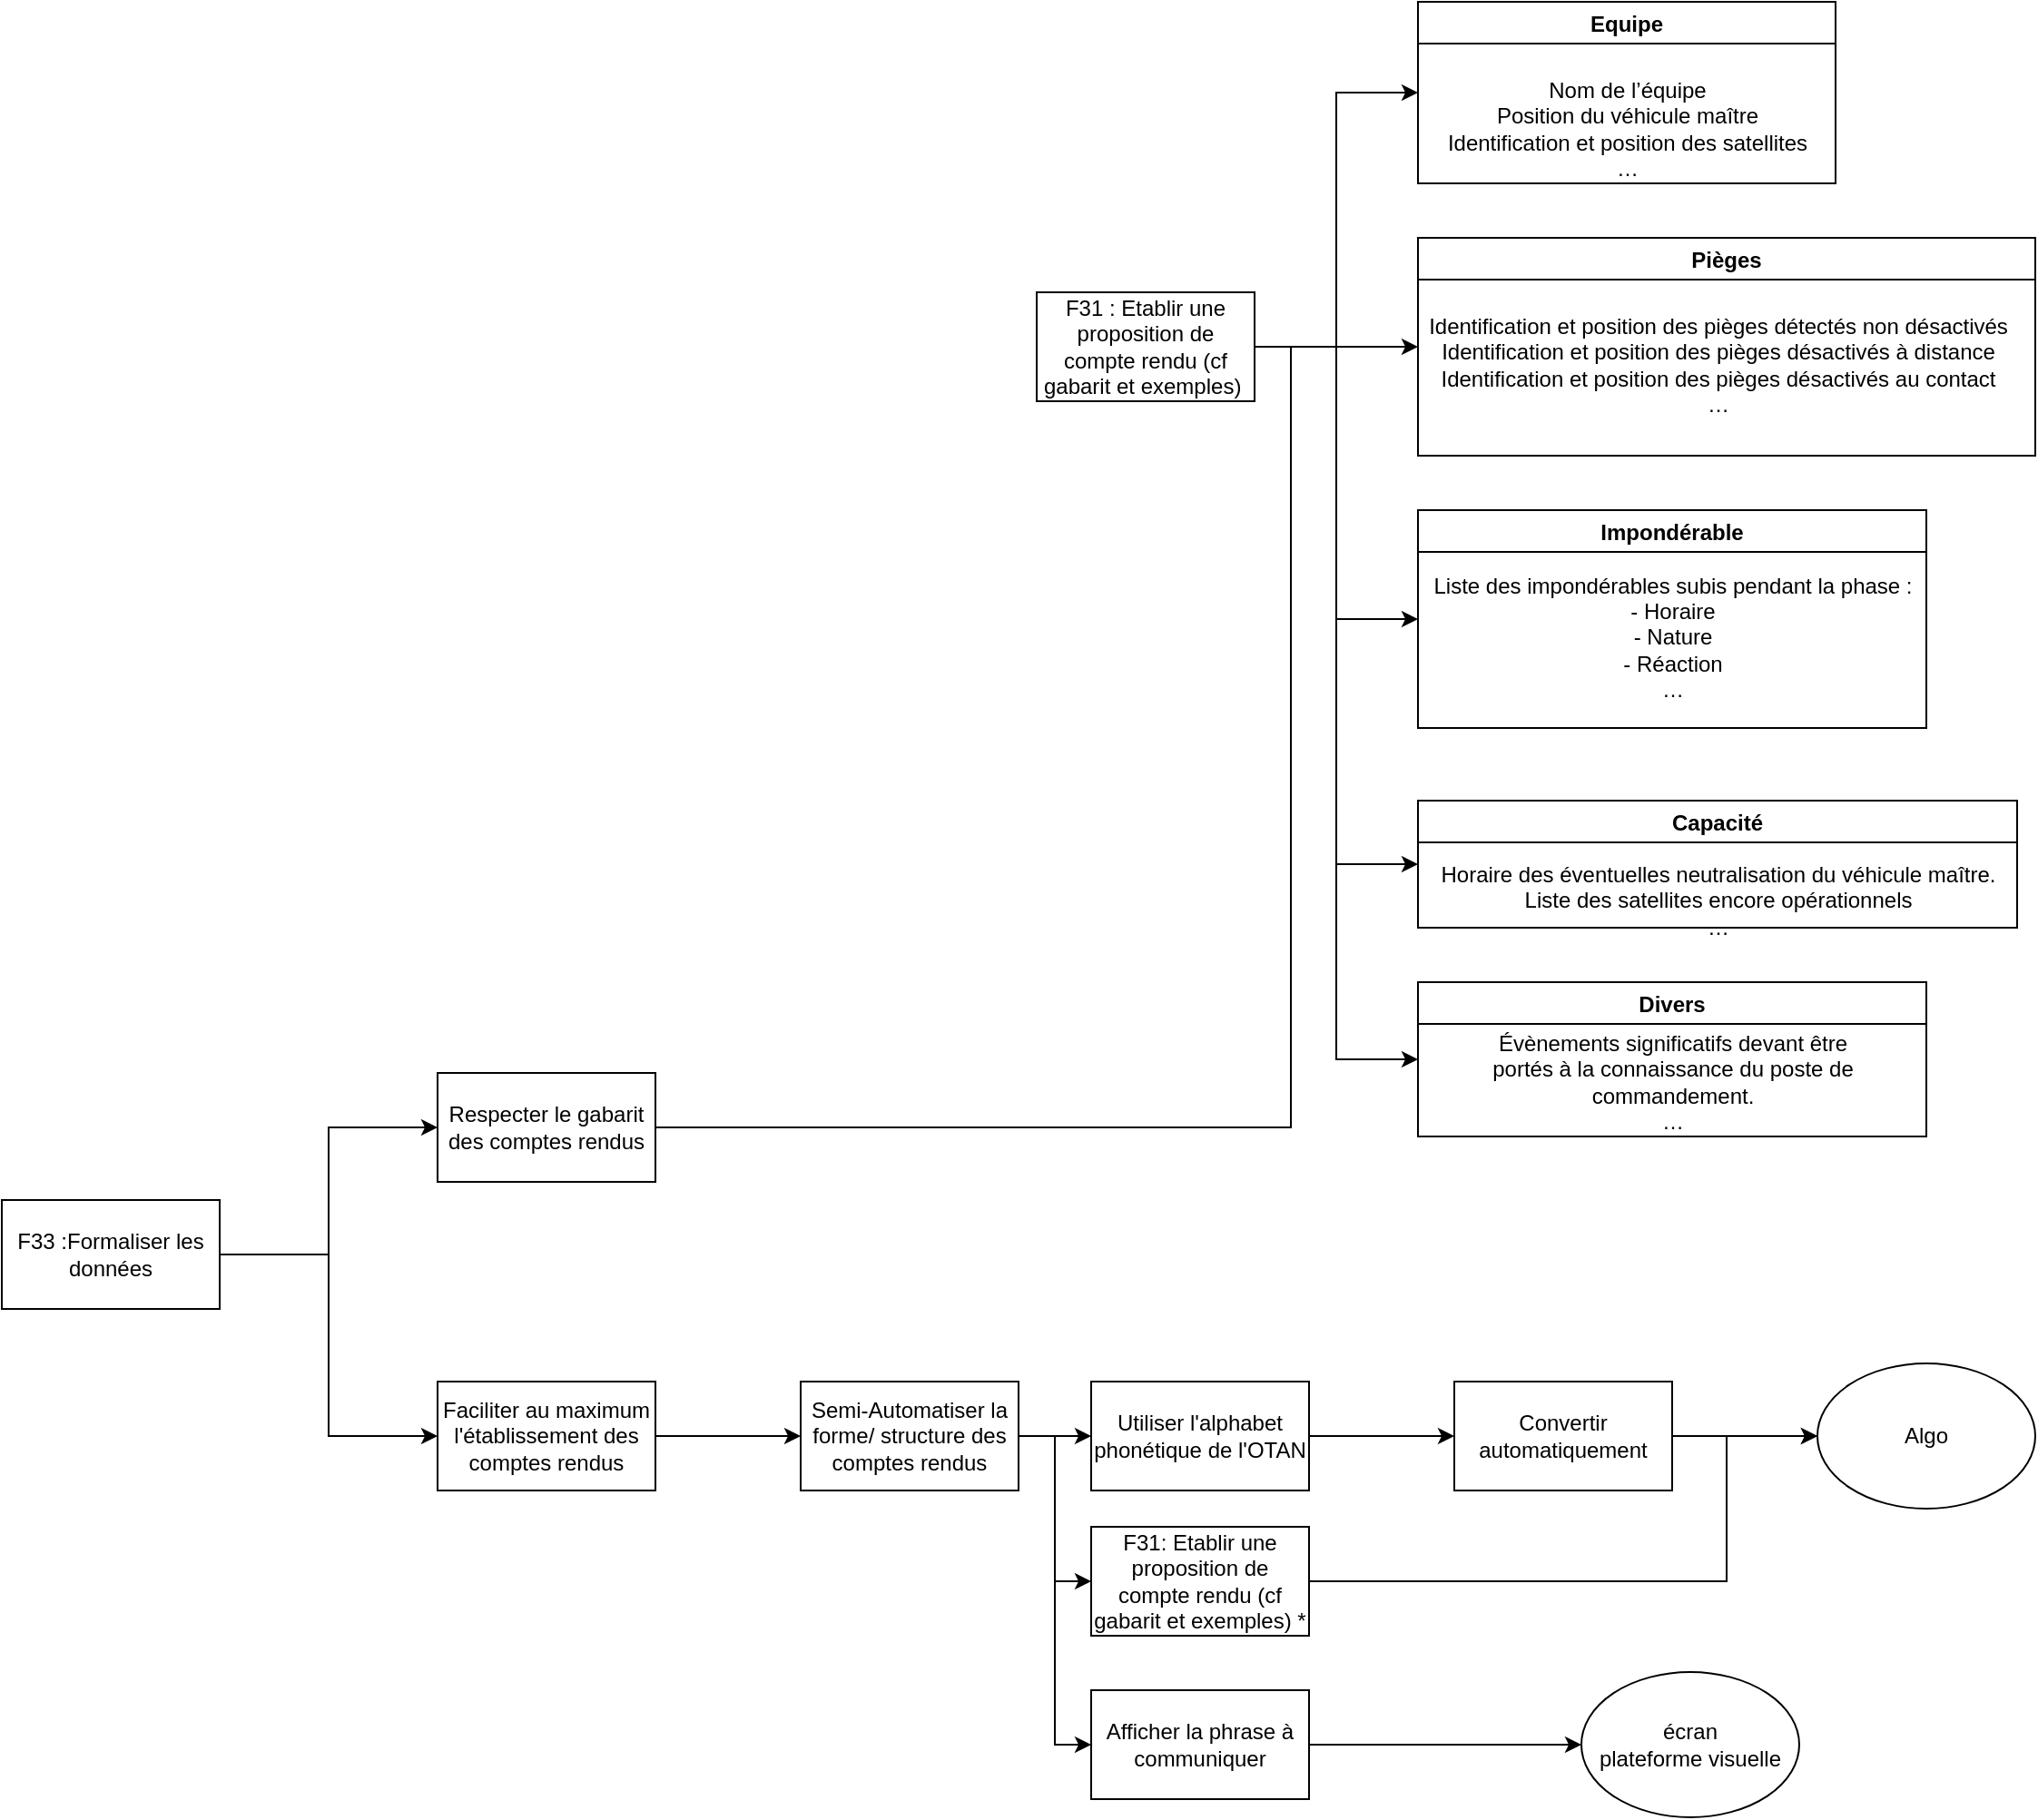 <mxfile version="16.2.3" type="github"><diagram id="maw_F1EVGxAhEa9OEa2E" name="Page-1"><mxGraphModel dx="2480" dy="2283" grid="1" gridSize="10" guides="1" tooltips="1" connect="1" arrows="1" fold="1" page="1" pageScale="1" pageWidth="827" pageHeight="1169" math="0" shadow="0"><root><mxCell id="0"/><mxCell id="1" parent="0"/><mxCell id="QakK2066xijLmqNKVFA3-55" style="edgeStyle=orthogonalEdgeStyle;rounded=0;orthogonalLoop=1;jettySize=auto;html=1;exitX=1;exitY=0.5;exitDx=0;exitDy=0;entryX=0;entryY=0.5;entryDx=0;entryDy=0;" parent="1" source="QakK2066xijLmqNKVFA3-10" target="QakK2066xijLmqNKVFA3-22" edge="1"><mxGeometry relative="1" as="geometry"/></mxCell><mxCell id="QakK2066xijLmqNKVFA3-56" style="edgeStyle=orthogonalEdgeStyle;rounded=0;orthogonalLoop=1;jettySize=auto;html=1;exitX=1;exitY=0.5;exitDx=0;exitDy=0;entryX=0;entryY=0.5;entryDx=0;entryDy=0;" parent="1" source="QakK2066xijLmqNKVFA3-10" target="QakK2066xijLmqNKVFA3-24" edge="1"><mxGeometry relative="1" as="geometry"><Array as="points"><mxPoint x="810" y="500"/><mxPoint x="810" y="600"/></Array></mxGeometry></mxCell><mxCell id="QakK2066xijLmqNKVFA3-10" value="F33 :Formaliser les données" style="rounded=0;whiteSpace=wrap;html=1;" parent="1" vertex="1"><mxGeometry x="630" y="470" width="120" height="60" as="geometry"/></mxCell><mxCell id="QakK2066xijLmqNKVFA3-21" style="edgeStyle=orthogonalEdgeStyle;rounded=0;orthogonalLoop=1;jettySize=auto;html=1;exitX=1;exitY=0.5;exitDx=0;exitDy=0;entryX=1;entryY=0.5;entryDx=0;entryDy=0;endArrow=none;endFill=0;" parent="1" source="QakK2066xijLmqNKVFA3-22" target="QakK2066xijLmqNKVFA3-43" edge="1"><mxGeometry relative="1" as="geometry"><mxPoint x="1900" y="500" as="targetPoint"/></mxGeometry></mxCell><mxCell id="QakK2066xijLmqNKVFA3-22" value="Respecter le gabarit des comptes rendus" style="rounded=0;whiteSpace=wrap;html=1;" parent="1" vertex="1"><mxGeometry x="870" y="400" width="120" height="60" as="geometry"/></mxCell><mxCell id="QakK2066xijLmqNKVFA3-23" style="edgeStyle=orthogonalEdgeStyle;rounded=0;orthogonalLoop=1;jettySize=auto;html=1;exitX=1;exitY=0.5;exitDx=0;exitDy=0;entryX=0;entryY=0.5;entryDx=0;entryDy=0;" parent="1" source="QakK2066xijLmqNKVFA3-24" target="QakK2066xijLmqNKVFA3-28" edge="1"><mxGeometry relative="1" as="geometry"/></mxCell><mxCell id="QakK2066xijLmqNKVFA3-24" value="Faciliter au maximum l'établissement des comptes rendus" style="rounded=0;whiteSpace=wrap;html=1;" parent="1" vertex="1"><mxGeometry x="870" y="570" width="120" height="60" as="geometry"/></mxCell><mxCell id="QakK2066xijLmqNKVFA3-25" style="edgeStyle=orthogonalEdgeStyle;rounded=0;orthogonalLoop=1;jettySize=auto;html=1;exitX=1;exitY=0.5;exitDx=0;exitDy=0;entryX=0;entryY=0.5;entryDx=0;entryDy=0;" parent="1" source="QakK2066xijLmqNKVFA3-28" target="QakK2066xijLmqNKVFA3-30" edge="1"><mxGeometry relative="1" as="geometry"/></mxCell><mxCell id="QakK2066xijLmqNKVFA3-26" style="edgeStyle=orthogonalEdgeStyle;rounded=0;orthogonalLoop=1;jettySize=auto;html=1;exitX=1;exitY=0.5;exitDx=0;exitDy=0;entryX=0;entryY=0.5;entryDx=0;entryDy=0;" parent="1" source="QakK2066xijLmqNKVFA3-28" target="QakK2066xijLmqNKVFA3-32" edge="1"><mxGeometry relative="1" as="geometry"/></mxCell><mxCell id="QakK2066xijLmqNKVFA3-27" style="edgeStyle=orthogonalEdgeStyle;rounded=0;orthogonalLoop=1;jettySize=auto;html=1;exitX=1;exitY=0.5;exitDx=0;exitDy=0;entryX=0;entryY=0.5;entryDx=0;entryDy=0;" parent="1" source="QakK2066xijLmqNKVFA3-28" target="QakK2066xijLmqNKVFA3-34" edge="1"><mxGeometry relative="1" as="geometry"/></mxCell><mxCell id="QakK2066xijLmqNKVFA3-28" value="Semi-Automatiser la forme/ structure des comptes rendus" style="rounded=0;whiteSpace=wrap;html=1;" parent="1" vertex="1"><mxGeometry x="1070" y="570" width="120" height="60" as="geometry"/></mxCell><mxCell id="QakK2066xijLmqNKVFA3-29" style="edgeStyle=orthogonalEdgeStyle;rounded=0;orthogonalLoop=1;jettySize=auto;html=1;exitX=1;exitY=0.5;exitDx=0;exitDy=0;entryX=0;entryY=0.5;entryDx=0;entryDy=0;" parent="1" source="QakK2066xijLmqNKVFA3-30" target="QakK2066xijLmqNKVFA3-37" edge="1"><mxGeometry relative="1" as="geometry"/></mxCell><mxCell id="QakK2066xijLmqNKVFA3-30" value="Utiliser l'alphabet phonétique de l'OTAN" style="rounded=0;whiteSpace=wrap;html=1;" parent="1" vertex="1"><mxGeometry x="1230" y="570" width="120" height="60" as="geometry"/></mxCell><mxCell id="QakK2066xijLmqNKVFA3-31" style="edgeStyle=orthogonalEdgeStyle;rounded=0;orthogonalLoop=1;jettySize=auto;html=1;exitX=1;exitY=0.5;exitDx=0;exitDy=0;entryX=0;entryY=0.5;entryDx=0;entryDy=0;" parent="1" source="QakK2066xijLmqNKVFA3-32" target="QakK2066xijLmqNKVFA3-38" edge="1"><mxGeometry relative="1" as="geometry"><Array as="points"><mxPoint x="1580" y="680"/><mxPoint x="1580" y="600"/></Array></mxGeometry></mxCell><mxCell id="QakK2066xijLmqNKVFA3-32" value="F31: Etablir une proposition de compte rendu (cf gabarit et exemples) *" style="rounded=0;whiteSpace=wrap;html=1;" parent="1" vertex="1"><mxGeometry x="1230" y="650" width="120" height="60" as="geometry"/></mxCell><mxCell id="QakK2066xijLmqNKVFA3-33" style="edgeStyle=orthogonalEdgeStyle;rounded=0;orthogonalLoop=1;jettySize=auto;html=1;exitX=1;exitY=0.5;exitDx=0;exitDy=0;entryX=0;entryY=0.5;entryDx=0;entryDy=0;" parent="1" source="QakK2066xijLmqNKVFA3-34" target="QakK2066xijLmqNKVFA3-35" edge="1"><mxGeometry relative="1" as="geometry"/></mxCell><mxCell id="QakK2066xijLmqNKVFA3-34" value="Afficher la phrase à communiquer" style="rounded=0;whiteSpace=wrap;html=1;" parent="1" vertex="1"><mxGeometry x="1230" y="740" width="120" height="60" as="geometry"/></mxCell><mxCell id="QakK2066xijLmqNKVFA3-35" value="écran&lt;br&gt;plateforme visuelle" style="ellipse;whiteSpace=wrap;html=1;" parent="1" vertex="1"><mxGeometry x="1500" y="730" width="120" height="80" as="geometry"/></mxCell><mxCell id="QakK2066xijLmqNKVFA3-36" style="edgeStyle=orthogonalEdgeStyle;rounded=0;orthogonalLoop=1;jettySize=auto;html=1;exitX=1;exitY=0.5;exitDx=0;exitDy=0;entryX=0;entryY=0.5;entryDx=0;entryDy=0;" parent="1" source="QakK2066xijLmqNKVFA3-37" target="QakK2066xijLmqNKVFA3-38" edge="1"><mxGeometry relative="1" as="geometry"/></mxCell><mxCell id="QakK2066xijLmqNKVFA3-37" value="Convertir automatiquement" style="rounded=0;whiteSpace=wrap;html=1;" parent="1" vertex="1"><mxGeometry x="1430" y="570" width="120" height="60" as="geometry"/></mxCell><mxCell id="QakK2066xijLmqNKVFA3-38" value="Algo" style="ellipse;whiteSpace=wrap;html=1;" parent="1" vertex="1"><mxGeometry x="1630" y="560" width="120" height="80" as="geometry"/></mxCell><mxCell id="QakK2066xijLmqNKVFA3-39" style="edgeStyle=orthogonalEdgeStyle;rounded=0;orthogonalLoop=1;jettySize=auto;html=1;exitX=1;exitY=0.5;exitDx=0;exitDy=0;entryX=0;entryY=0.5;entryDx=0;entryDy=0;" parent="1" source="QakK2066xijLmqNKVFA3-43" target="QakK2066xijLmqNKVFA3-44" edge="1"><mxGeometry relative="1" as="geometry"/></mxCell><mxCell id="QakK2066xijLmqNKVFA3-40" style="edgeStyle=orthogonalEdgeStyle;rounded=0;orthogonalLoop=1;jettySize=auto;html=1;exitX=1;exitY=0.5;exitDx=0;exitDy=0;entryX=0;entryY=0.5;entryDx=0;entryDy=0;" parent="1" source="QakK2066xijLmqNKVFA3-43" target="QakK2066xijLmqNKVFA3-46" edge="1"><mxGeometry relative="1" as="geometry"/></mxCell><mxCell id="QakK2066xijLmqNKVFA3-41" style="edgeStyle=orthogonalEdgeStyle;rounded=0;orthogonalLoop=1;jettySize=auto;html=1;exitX=1;exitY=0.5;exitDx=0;exitDy=0;entryX=0;entryY=0.5;entryDx=0;entryDy=0;" parent="1" source="QakK2066xijLmqNKVFA3-43" target="QakK2066xijLmqNKVFA3-48" edge="1"><mxGeometry relative="1" as="geometry"/></mxCell><mxCell id="QakK2066xijLmqNKVFA3-42" style="edgeStyle=orthogonalEdgeStyle;rounded=0;orthogonalLoop=1;jettySize=auto;html=1;exitX=1;exitY=0.5;exitDx=0;exitDy=0;entryX=0;entryY=0.5;entryDx=0;entryDy=0;" parent="1" source="QakK2066xijLmqNKVFA3-43" target="QakK2066xijLmqNKVFA3-50" edge="1"><mxGeometry relative="1" as="geometry"/></mxCell><mxCell id="QakK2066xijLmqNKVFA3-60" style="edgeStyle=orthogonalEdgeStyle;rounded=0;orthogonalLoop=1;jettySize=auto;html=1;exitX=1;exitY=0.5;exitDx=0;exitDy=0;entryX=0;entryY=0.5;entryDx=0;entryDy=0;" parent="1" source="QakK2066xijLmqNKVFA3-43" target="QakK2066xijLmqNKVFA3-58" edge="1"><mxGeometry relative="1" as="geometry"/></mxCell><mxCell id="QakK2066xijLmqNKVFA3-43" value="F31 : Etablir une proposition de compte rendu (cf gabarit et exemples)&amp;nbsp;" style="rounded=0;whiteSpace=wrap;html=1;" parent="1" vertex="1"><mxGeometry x="1200" y="-30" width="120" height="60" as="geometry"/></mxCell><mxCell id="QakK2066xijLmqNKVFA3-44" value="Equipe" style="swimlane;" parent="1" vertex="1"><mxGeometry x="1410" y="-190" width="230" height="100" as="geometry"><mxRectangle x="1730" y="160" width="70" height="23" as="alternateBounds"/></mxGeometry></mxCell><mxCell id="QakK2066xijLmqNKVFA3-45" value="Nom de l’équipe &lt;br/&gt;Position du véhicule maître&lt;br/&gt;Identification et position des satellites &lt;br/&gt;…&lt;br&gt;" style="text;html=1;align=center;verticalAlign=middle;resizable=0;points=[];autosize=1;strokeColor=none;fillColor=none;" parent="QakK2066xijLmqNKVFA3-44" vertex="1"><mxGeometry x="10" y="40" width="210" height="60" as="geometry"/></mxCell><mxCell id="QakK2066xijLmqNKVFA3-46" value="Pièges" style="swimlane;" parent="1" vertex="1"><mxGeometry x="1410" y="-60" width="340" height="120" as="geometry"><mxRectangle x="1730" y="160" width="70" height="23" as="alternateBounds"/></mxGeometry></mxCell><mxCell id="QakK2066xijLmqNKVFA3-47" value="Identification et position des pièges détectés non désactivés&lt;br/&gt;Identification et position des pièges désactivés à distance &lt;br/&gt;Identification et position des pièges désactivés au contact&lt;br/&gt;…&lt;br&gt;" style="text;html=1;align=center;verticalAlign=middle;resizable=0;points=[];autosize=1;strokeColor=none;fillColor=none;" parent="QakK2066xijLmqNKVFA3-46" vertex="1"><mxGeometry y="40" width="330" height="60" as="geometry"/></mxCell><mxCell id="QakK2066xijLmqNKVFA3-48" value="Impondérable" style="swimlane;" parent="1" vertex="1"><mxGeometry x="1410" y="90" width="280" height="120" as="geometry"><mxRectangle x="1730" y="160" width="70" height="23" as="alternateBounds"/></mxGeometry></mxCell><mxCell id="QakK2066xijLmqNKVFA3-49" value="Liste des impondérables subis pendant la phase :&lt;br/&gt;- Horaire&lt;br/&gt;- Nature&lt;br/&gt;- Réaction&lt;br/&gt;…" style="text;html=1;align=center;verticalAlign=middle;resizable=0;points=[];autosize=1;strokeColor=none;fillColor=none;" parent="QakK2066xijLmqNKVFA3-48" vertex="1"><mxGeometry y="30" width="280" height="80" as="geometry"/></mxCell><mxCell id="QakK2066xijLmqNKVFA3-50" value="Capacité" style="swimlane;" parent="1" vertex="1"><mxGeometry x="1410" y="250" width="330" height="70" as="geometry"><mxRectangle x="1730" y="600" width="70" height="23" as="alternateBounds"/></mxGeometry></mxCell><mxCell id="QakK2066xijLmqNKVFA3-51" value="Horaire des éventuelles neutralisation du véhicule maître.&lt;br/&gt;Liste des satellites encore opérationnels&lt;br/&gt;…" style="text;html=1;align=center;verticalAlign=middle;resizable=0;points=[];autosize=1;strokeColor=none;fillColor=none;" parent="QakK2066xijLmqNKVFA3-50" vertex="1"><mxGeometry x="5" y="30" width="320" height="50" as="geometry"/></mxCell><mxCell id="QakK2066xijLmqNKVFA3-58" value="Divers " style="swimlane;" parent="1" vertex="1"><mxGeometry x="1410" y="350" width="280" height="85" as="geometry"><mxRectangle x="1730" y="600" width="70" height="23" as="alternateBounds"/></mxGeometry></mxCell><mxCell id="QakK2066xijLmqNKVFA3-59" value="Évènements significatifs devant être &lt;br&gt;portés à la connaissance du poste de &lt;br&gt;commandement.&lt;br&gt;…" style="text;html=1;align=center;verticalAlign=middle;resizable=0;points=[];autosize=1;strokeColor=none;fillColor=none;" parent="QakK2066xijLmqNKVFA3-58" vertex="1"><mxGeometry x="35" y="25" width="210" height="60" as="geometry"/></mxCell></root></mxGraphModel></diagram></mxfile>